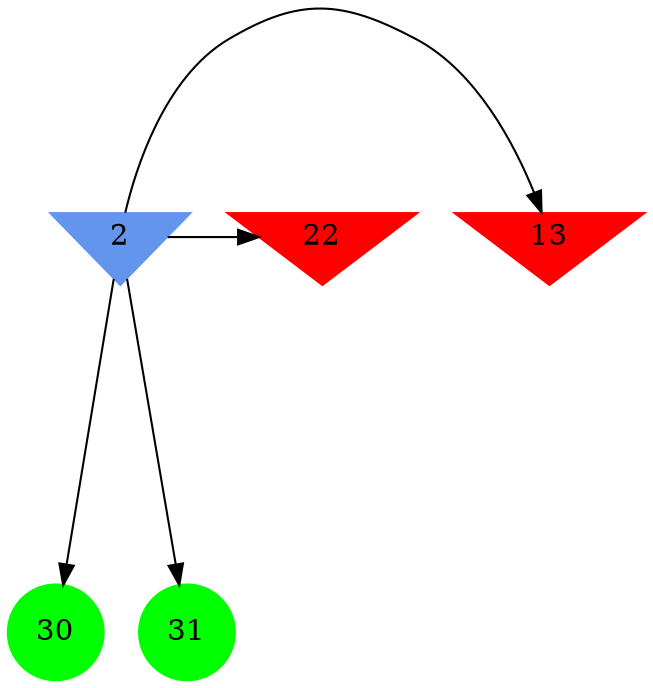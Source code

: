 digraph brain {
	ranksep=2.0;
	2 [shape=invtriangle,style=filled,color=cornflowerblue];
	13 [shape=invtriangle,style=filled,color=red];
	22 [shape=invtriangle,style=filled,color=red];
	30 [shape=circle,style=filled,color=green];
	31 [shape=circle,style=filled,color=green];
	2	->	22;
	2	->	13;
	2	->	30;
	2	->	31;
	{ rank=same; 2; 13; 22; }
	{ rank=same; }
	{ rank=same; 30; 31; }
}
